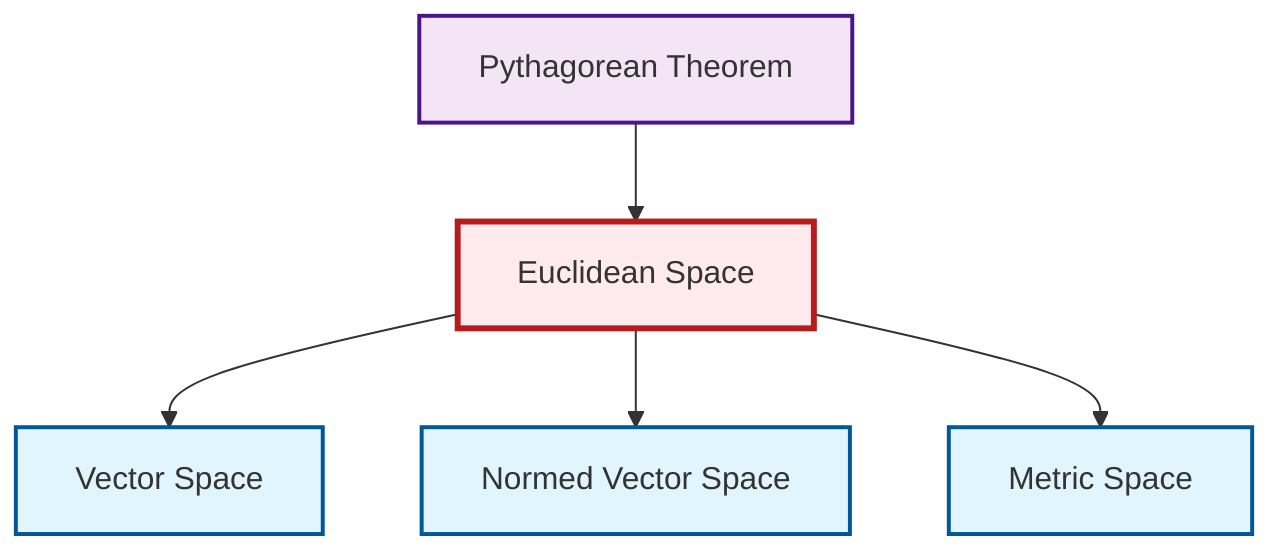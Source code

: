 graph TD
    classDef definition fill:#e1f5fe,stroke:#01579b,stroke-width:2px
    classDef theorem fill:#f3e5f5,stroke:#4a148c,stroke-width:2px
    classDef axiom fill:#fff3e0,stroke:#e65100,stroke-width:2px
    classDef example fill:#e8f5e9,stroke:#1b5e20,stroke-width:2px
    classDef current fill:#ffebee,stroke:#b71c1c,stroke-width:3px
    def-vector-space["Vector Space"]:::definition
    thm-pythagorean["Pythagorean Theorem"]:::theorem
    def-normed-vector-space["Normed Vector Space"]:::definition
    def-metric-space["Metric Space"]:::definition
    def-euclidean-space["Euclidean Space"]:::definition
    def-euclidean-space --> def-vector-space
    def-euclidean-space --> def-normed-vector-space
    def-euclidean-space --> def-metric-space
    thm-pythagorean --> def-euclidean-space
    class def-euclidean-space current